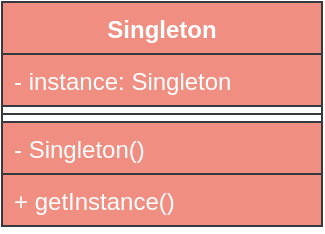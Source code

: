 <mxfile version="12.3.8" type="github" pages="1">
  <diagram id="vsEc4YfbuyO3bm87osk3" name="第 1 页">
    <mxGraphModel dx="1186" dy="741" grid="1" gridSize="10" guides="1" tooltips="1" connect="1" arrows="1" fold="1" page="1" pageScale="1" pageWidth="827" pageHeight="1169" math="0" shadow="0">
      <root>
        <mxCell id="0"/>
        <mxCell id="1" parent="0"/>
        <mxCell id="3MKI-zA-rTLJWoaIbHeD-2" value="Singleton" style="swimlane;fontStyle=1;align=center;verticalAlign=top;childLayout=stackLayout;horizontal=1;startSize=26;horizontalStack=0;resizeParent=1;resizeParentMax=0;resizeLast=0;collapsible=1;marginBottom=0;fillColor=#F08E81;strokeColor=#36393d;labelBackgroundColor=none;fontColor=#FFFFFF;" vertex="1" parent="1">
          <mxGeometry x="310" y="280" width="160" height="112" as="geometry">
            <mxRectangle x="200" y="240" width="100" height="26" as="alternateBounds"/>
          </mxGeometry>
        </mxCell>
        <mxCell id="3MKI-zA-rTLJWoaIbHeD-3" value="- instance: Singleton" style="text;strokeColor=#36393d;fillColor=#F08E81;align=left;verticalAlign=top;spacingLeft=4;spacingRight=4;overflow=hidden;rotatable=0;points=[[0,0.5],[1,0.5]];portConstraint=eastwest;labelBackgroundColor=none;fontColor=#FFFFFF;" vertex="1" parent="3MKI-zA-rTLJWoaIbHeD-2">
          <mxGeometry y="26" width="160" height="26" as="geometry"/>
        </mxCell>
        <mxCell id="3MKI-zA-rTLJWoaIbHeD-4" value="" style="line;strokeWidth=1;fillColor=#F08E81;align=left;verticalAlign=middle;spacingTop=-1;spacingLeft=3;spacingRight=3;rotatable=0;labelPosition=right;points=[];portConstraint=eastwest;strokeColor=#36393d;labelBackgroundColor=none;fontColor=#FFFFFF;" vertex="1" parent="3MKI-zA-rTLJWoaIbHeD-2">
          <mxGeometry y="52" width="160" height="8" as="geometry"/>
        </mxCell>
        <mxCell id="3MKI-zA-rTLJWoaIbHeD-5" value="- Singleton()" style="text;strokeColor=#36393d;fillColor=#F08E81;align=left;verticalAlign=top;spacingLeft=4;spacingRight=4;overflow=hidden;rotatable=0;points=[[0,0.5],[1,0.5]];portConstraint=eastwest;labelBackgroundColor=none;fontColor=#FFFFFF;" vertex="1" parent="3MKI-zA-rTLJWoaIbHeD-2">
          <mxGeometry y="60" width="160" height="26" as="geometry"/>
        </mxCell>
        <mxCell id="3MKI-zA-rTLJWoaIbHeD-13" value="+ getInstance()" style="text;strokeColor=#36393d;fillColor=#F08E81;align=left;verticalAlign=top;spacingLeft=4;spacingRight=4;overflow=hidden;rotatable=0;points=[[0,0.5],[1,0.5]];portConstraint=eastwest;labelBackgroundColor=none;fontColor=#FFFFFF;" vertex="1" parent="3MKI-zA-rTLJWoaIbHeD-2">
          <mxGeometry y="86" width="160" height="26" as="geometry"/>
        </mxCell>
      </root>
    </mxGraphModel>
  </diagram>
</mxfile>
